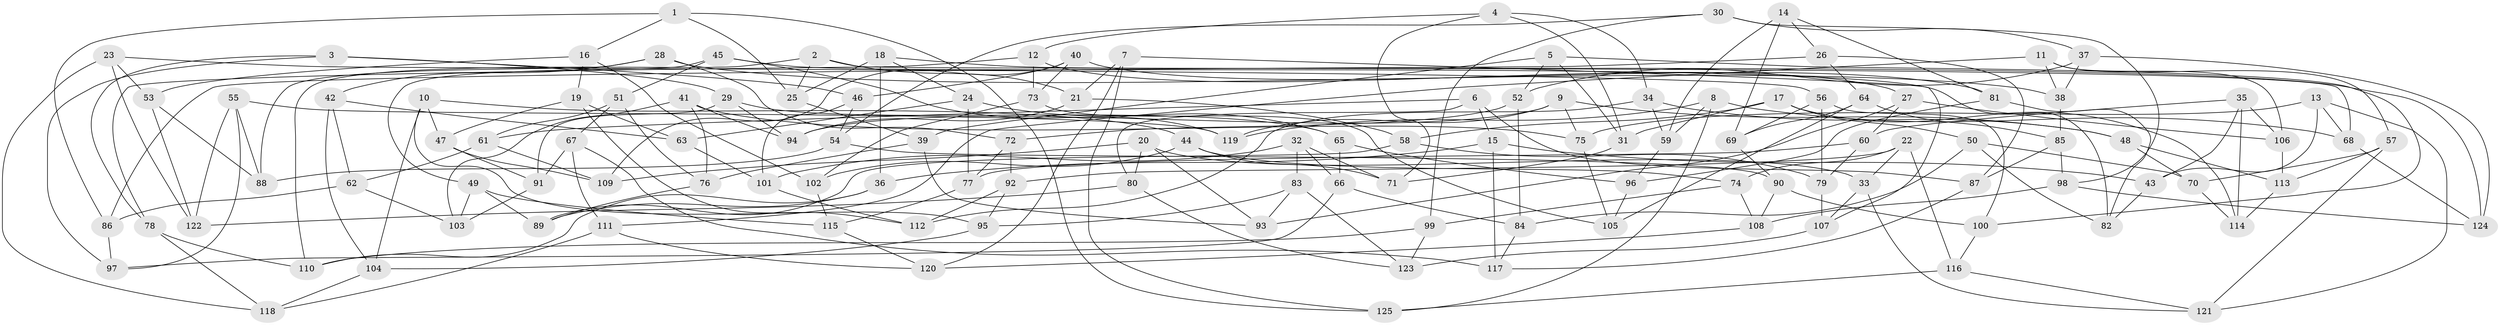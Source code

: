 // coarse degree distribution, {6: 0.5714285714285714, 5: 0.05194805194805195, 4: 0.37662337662337664}
// Generated by graph-tools (version 1.1) at 2025/42/03/06/25 10:42:21]
// undirected, 125 vertices, 250 edges
graph export_dot {
graph [start="1"]
  node [color=gray90,style=filled];
  1;
  2;
  3;
  4;
  5;
  6;
  7;
  8;
  9;
  10;
  11;
  12;
  13;
  14;
  15;
  16;
  17;
  18;
  19;
  20;
  21;
  22;
  23;
  24;
  25;
  26;
  27;
  28;
  29;
  30;
  31;
  32;
  33;
  34;
  35;
  36;
  37;
  38;
  39;
  40;
  41;
  42;
  43;
  44;
  45;
  46;
  47;
  48;
  49;
  50;
  51;
  52;
  53;
  54;
  55;
  56;
  57;
  58;
  59;
  60;
  61;
  62;
  63;
  64;
  65;
  66;
  67;
  68;
  69;
  70;
  71;
  72;
  73;
  74;
  75;
  76;
  77;
  78;
  79;
  80;
  81;
  82;
  83;
  84;
  85;
  86;
  87;
  88;
  89;
  90;
  91;
  92;
  93;
  94;
  95;
  96;
  97;
  98;
  99;
  100;
  101;
  102;
  103;
  104;
  105;
  106;
  107;
  108;
  109;
  110;
  111;
  112;
  113;
  114;
  115;
  116;
  117;
  118;
  119;
  120;
  121;
  122;
  123;
  124;
  125;
  1 -- 16;
  1 -- 25;
  1 -- 86;
  1 -- 125;
  2 -- 110;
  2 -- 25;
  2 -- 68;
  2 -- 21;
  3 -- 78;
  3 -- 46;
  3 -- 29;
  3 -- 97;
  4 -- 12;
  4 -- 71;
  4 -- 34;
  4 -- 31;
  5 -- 39;
  5 -- 100;
  5 -- 52;
  5 -- 31;
  6 -- 15;
  6 -- 87;
  6 -- 61;
  6 -- 80;
  7 -- 125;
  7 -- 120;
  7 -- 21;
  7 -- 107;
  8 -- 68;
  8 -- 119;
  8 -- 59;
  8 -- 125;
  9 -- 48;
  9 -- 75;
  9 -- 119;
  9 -- 94;
  10 -- 47;
  10 -- 44;
  10 -- 95;
  10 -- 104;
  11 -- 111;
  11 -- 106;
  11 -- 57;
  11 -- 38;
  12 -- 78;
  12 -- 27;
  12 -- 73;
  13 -- 43;
  13 -- 75;
  13 -- 121;
  13 -- 68;
  14 -- 81;
  14 -- 59;
  14 -- 69;
  14 -- 26;
  15 -- 43;
  15 -- 117;
  15 -- 36;
  16 -- 102;
  16 -- 53;
  16 -- 19;
  17 -- 31;
  17 -- 114;
  17 -- 50;
  17 -- 58;
  18 -- 25;
  18 -- 36;
  18 -- 24;
  18 -- 124;
  19 -- 112;
  19 -- 63;
  19 -- 47;
  20 -- 80;
  20 -- 33;
  20 -- 93;
  20 -- 109;
  21 -- 58;
  21 -- 94;
  22 -- 74;
  22 -- 116;
  22 -- 33;
  22 -- 92;
  23 -- 122;
  23 -- 56;
  23 -- 53;
  23 -- 118;
  24 -- 77;
  24 -- 63;
  24 -- 65;
  25 -- 39;
  26 -- 86;
  26 -- 64;
  26 -- 87;
  27 -- 106;
  27 -- 93;
  27 -- 60;
  28 -- 38;
  28 -- 72;
  28 -- 88;
  28 -- 42;
  29 -- 91;
  29 -- 94;
  29 -- 65;
  30 -- 98;
  30 -- 54;
  30 -- 37;
  30 -- 99;
  31 -- 71;
  32 -- 83;
  32 -- 66;
  32 -- 71;
  32 -- 101;
  33 -- 121;
  33 -- 107;
  34 -- 48;
  34 -- 59;
  34 -- 112;
  35 -- 60;
  35 -- 114;
  35 -- 43;
  35 -- 106;
  36 -- 110;
  36 -- 89;
  37 -- 38;
  37 -- 124;
  37 -- 52;
  38 -- 85;
  39 -- 93;
  39 -- 76;
  40 -- 81;
  40 -- 109;
  40 -- 73;
  40 -- 46;
  41 -- 94;
  41 -- 76;
  41 -- 103;
  41 -- 75;
  42 -- 63;
  42 -- 62;
  42 -- 104;
  43 -- 82;
  44 -- 71;
  44 -- 102;
  44 -- 74;
  45 -- 82;
  45 -- 119;
  45 -- 51;
  45 -- 49;
  46 -- 101;
  46 -- 54;
  47 -- 109;
  47 -- 91;
  48 -- 70;
  48 -- 113;
  49 -- 115;
  49 -- 89;
  49 -- 103;
  50 -- 82;
  50 -- 84;
  50 -- 70;
  51 -- 67;
  51 -- 76;
  51 -- 61;
  52 -- 84;
  52 -- 72;
  53 -- 122;
  53 -- 88;
  54 -- 90;
  54 -- 88;
  55 -- 88;
  55 -- 122;
  55 -- 119;
  55 -- 97;
  56 -- 69;
  56 -- 100;
  56 -- 79;
  57 -- 121;
  57 -- 70;
  57 -- 113;
  58 -- 89;
  58 -- 79;
  59 -- 96;
  60 -- 79;
  60 -- 77;
  61 -- 109;
  61 -- 62;
  62 -- 103;
  62 -- 86;
  63 -- 101;
  64 -- 85;
  64 -- 105;
  64 -- 69;
  65 -- 66;
  65 -- 96;
  66 -- 84;
  66 -- 97;
  67 -- 111;
  67 -- 91;
  67 -- 117;
  68 -- 124;
  69 -- 90;
  70 -- 114;
  72 -- 77;
  72 -- 92;
  73 -- 105;
  73 -- 102;
  74 -- 108;
  74 -- 99;
  75 -- 105;
  76 -- 89;
  77 -- 115;
  78 -- 110;
  78 -- 118;
  79 -- 107;
  80 -- 122;
  80 -- 123;
  81 -- 82;
  81 -- 96;
  83 -- 93;
  83 -- 123;
  83 -- 95;
  84 -- 117;
  85 -- 98;
  85 -- 87;
  86 -- 97;
  87 -- 117;
  90 -- 100;
  90 -- 108;
  91 -- 103;
  92 -- 112;
  92 -- 95;
  95 -- 104;
  96 -- 105;
  98 -- 108;
  98 -- 124;
  99 -- 110;
  99 -- 123;
  100 -- 116;
  101 -- 112;
  102 -- 115;
  104 -- 118;
  106 -- 113;
  107 -- 123;
  108 -- 120;
  111 -- 118;
  111 -- 120;
  113 -- 114;
  115 -- 120;
  116 -- 125;
  116 -- 121;
}
